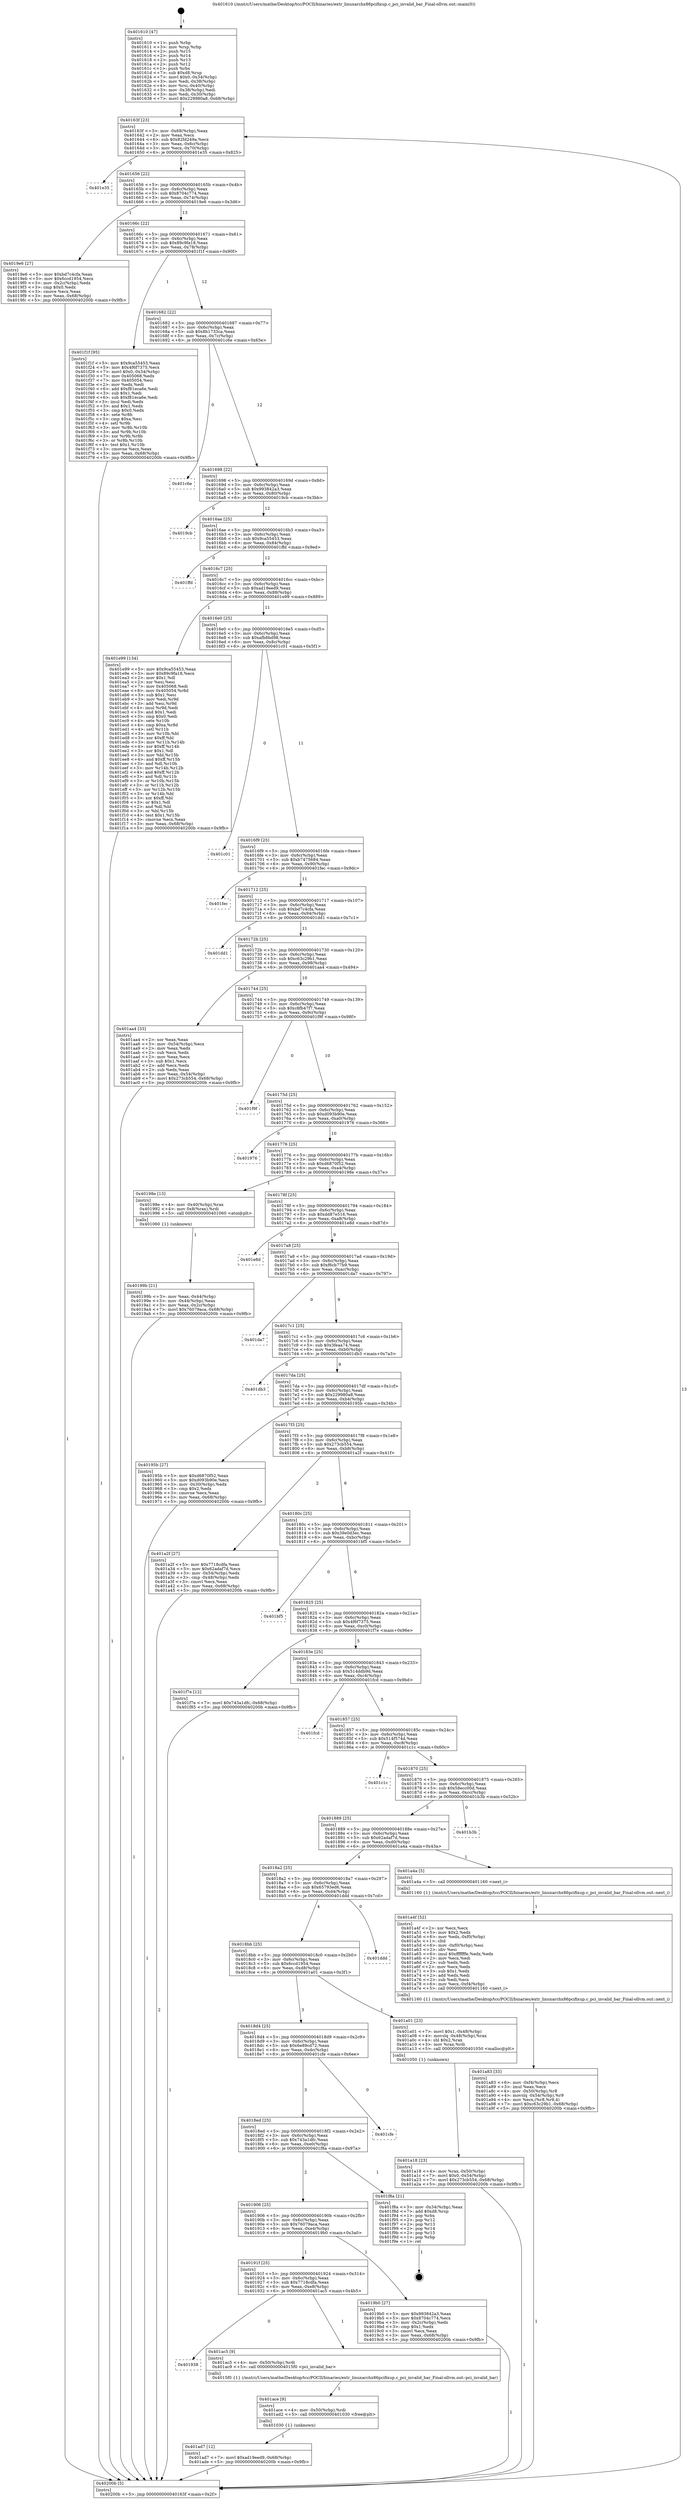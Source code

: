 digraph "0x401610" {
  label = "0x401610 (/mnt/c/Users/mathe/Desktop/tcc/POCII/binaries/extr_linuxarchx86pcifixup.c_pci_invalid_bar_Final-ollvm.out::main(0))"
  labelloc = "t"
  node[shape=record]

  Entry [label="",width=0.3,height=0.3,shape=circle,fillcolor=black,style=filled]
  "0x40163f" [label="{
     0x40163f [23]\l
     | [instrs]\l
     &nbsp;&nbsp;0x40163f \<+3\>: mov -0x68(%rbp),%eax\l
     &nbsp;&nbsp;0x401642 \<+2\>: mov %eax,%ecx\l
     &nbsp;&nbsp;0x401644 \<+6\>: sub $0x82fd249a,%ecx\l
     &nbsp;&nbsp;0x40164a \<+3\>: mov %eax,-0x6c(%rbp)\l
     &nbsp;&nbsp;0x40164d \<+3\>: mov %ecx,-0x70(%rbp)\l
     &nbsp;&nbsp;0x401650 \<+6\>: je 0000000000401e35 \<main+0x825\>\l
  }"]
  "0x401e35" [label="{
     0x401e35\l
  }", style=dashed]
  "0x401656" [label="{
     0x401656 [22]\l
     | [instrs]\l
     &nbsp;&nbsp;0x401656 \<+5\>: jmp 000000000040165b \<main+0x4b\>\l
     &nbsp;&nbsp;0x40165b \<+3\>: mov -0x6c(%rbp),%eax\l
     &nbsp;&nbsp;0x40165e \<+5\>: sub $0x8704c774,%eax\l
     &nbsp;&nbsp;0x401663 \<+3\>: mov %eax,-0x74(%rbp)\l
     &nbsp;&nbsp;0x401666 \<+6\>: je 00000000004019e6 \<main+0x3d6\>\l
  }"]
  Exit [label="",width=0.3,height=0.3,shape=circle,fillcolor=black,style=filled,peripheries=2]
  "0x4019e6" [label="{
     0x4019e6 [27]\l
     | [instrs]\l
     &nbsp;&nbsp;0x4019e6 \<+5\>: mov $0xbd7c4cfa,%eax\l
     &nbsp;&nbsp;0x4019eb \<+5\>: mov $0x6ccd1954,%ecx\l
     &nbsp;&nbsp;0x4019f0 \<+3\>: mov -0x2c(%rbp),%edx\l
     &nbsp;&nbsp;0x4019f3 \<+3\>: cmp $0x0,%edx\l
     &nbsp;&nbsp;0x4019f6 \<+3\>: cmove %ecx,%eax\l
     &nbsp;&nbsp;0x4019f9 \<+3\>: mov %eax,-0x68(%rbp)\l
     &nbsp;&nbsp;0x4019fc \<+5\>: jmp 000000000040200b \<main+0x9fb\>\l
  }"]
  "0x40166c" [label="{
     0x40166c [22]\l
     | [instrs]\l
     &nbsp;&nbsp;0x40166c \<+5\>: jmp 0000000000401671 \<main+0x61\>\l
     &nbsp;&nbsp;0x401671 \<+3\>: mov -0x6c(%rbp),%eax\l
     &nbsp;&nbsp;0x401674 \<+5\>: sub $0x89c9fa18,%eax\l
     &nbsp;&nbsp;0x401679 \<+3\>: mov %eax,-0x78(%rbp)\l
     &nbsp;&nbsp;0x40167c \<+6\>: je 0000000000401f1f \<main+0x90f\>\l
  }"]
  "0x401ad7" [label="{
     0x401ad7 [12]\l
     | [instrs]\l
     &nbsp;&nbsp;0x401ad7 \<+7\>: movl $0xad19eed9,-0x68(%rbp)\l
     &nbsp;&nbsp;0x401ade \<+5\>: jmp 000000000040200b \<main+0x9fb\>\l
  }"]
  "0x401f1f" [label="{
     0x401f1f [95]\l
     | [instrs]\l
     &nbsp;&nbsp;0x401f1f \<+5\>: mov $0x9ca55453,%eax\l
     &nbsp;&nbsp;0x401f24 \<+5\>: mov $0x4f6f7375,%ecx\l
     &nbsp;&nbsp;0x401f29 \<+7\>: movl $0x0,-0x34(%rbp)\l
     &nbsp;&nbsp;0x401f30 \<+7\>: mov 0x405068,%edx\l
     &nbsp;&nbsp;0x401f37 \<+7\>: mov 0x405054,%esi\l
     &nbsp;&nbsp;0x401f3e \<+2\>: mov %edx,%edi\l
     &nbsp;&nbsp;0x401f40 \<+6\>: add $0xf81eca6e,%edi\l
     &nbsp;&nbsp;0x401f46 \<+3\>: sub $0x1,%edi\l
     &nbsp;&nbsp;0x401f49 \<+6\>: sub $0xf81eca6e,%edi\l
     &nbsp;&nbsp;0x401f4f \<+3\>: imul %edi,%edx\l
     &nbsp;&nbsp;0x401f52 \<+3\>: and $0x1,%edx\l
     &nbsp;&nbsp;0x401f55 \<+3\>: cmp $0x0,%edx\l
     &nbsp;&nbsp;0x401f58 \<+4\>: sete %r8b\l
     &nbsp;&nbsp;0x401f5c \<+3\>: cmp $0xa,%esi\l
     &nbsp;&nbsp;0x401f5f \<+4\>: setl %r9b\l
     &nbsp;&nbsp;0x401f63 \<+3\>: mov %r8b,%r10b\l
     &nbsp;&nbsp;0x401f66 \<+3\>: and %r9b,%r10b\l
     &nbsp;&nbsp;0x401f69 \<+3\>: xor %r9b,%r8b\l
     &nbsp;&nbsp;0x401f6c \<+3\>: or %r8b,%r10b\l
     &nbsp;&nbsp;0x401f6f \<+4\>: test $0x1,%r10b\l
     &nbsp;&nbsp;0x401f73 \<+3\>: cmovne %ecx,%eax\l
     &nbsp;&nbsp;0x401f76 \<+3\>: mov %eax,-0x68(%rbp)\l
     &nbsp;&nbsp;0x401f79 \<+5\>: jmp 000000000040200b \<main+0x9fb\>\l
  }"]
  "0x401682" [label="{
     0x401682 [22]\l
     | [instrs]\l
     &nbsp;&nbsp;0x401682 \<+5\>: jmp 0000000000401687 \<main+0x77\>\l
     &nbsp;&nbsp;0x401687 \<+3\>: mov -0x6c(%rbp),%eax\l
     &nbsp;&nbsp;0x40168a \<+5\>: sub $0x8b1733ca,%eax\l
     &nbsp;&nbsp;0x40168f \<+3\>: mov %eax,-0x7c(%rbp)\l
     &nbsp;&nbsp;0x401692 \<+6\>: je 0000000000401c6e \<main+0x65e\>\l
  }"]
  "0x401ace" [label="{
     0x401ace [9]\l
     | [instrs]\l
     &nbsp;&nbsp;0x401ace \<+4\>: mov -0x50(%rbp),%rdi\l
     &nbsp;&nbsp;0x401ad2 \<+5\>: call 0000000000401030 \<free@plt\>\l
     | [calls]\l
     &nbsp;&nbsp;0x401030 \{1\} (unknown)\l
  }"]
  "0x401c6e" [label="{
     0x401c6e\l
  }", style=dashed]
  "0x401698" [label="{
     0x401698 [22]\l
     | [instrs]\l
     &nbsp;&nbsp;0x401698 \<+5\>: jmp 000000000040169d \<main+0x8d\>\l
     &nbsp;&nbsp;0x40169d \<+3\>: mov -0x6c(%rbp),%eax\l
     &nbsp;&nbsp;0x4016a0 \<+5\>: sub $0x993842a3,%eax\l
     &nbsp;&nbsp;0x4016a5 \<+3\>: mov %eax,-0x80(%rbp)\l
     &nbsp;&nbsp;0x4016a8 \<+6\>: je 00000000004019cb \<main+0x3bb\>\l
  }"]
  "0x401938" [label="{
     0x401938\l
  }", style=dashed]
  "0x4019cb" [label="{
     0x4019cb\l
  }", style=dashed]
  "0x4016ae" [label="{
     0x4016ae [25]\l
     | [instrs]\l
     &nbsp;&nbsp;0x4016ae \<+5\>: jmp 00000000004016b3 \<main+0xa3\>\l
     &nbsp;&nbsp;0x4016b3 \<+3\>: mov -0x6c(%rbp),%eax\l
     &nbsp;&nbsp;0x4016b6 \<+5\>: sub $0x9ca55453,%eax\l
     &nbsp;&nbsp;0x4016bb \<+6\>: mov %eax,-0x84(%rbp)\l
     &nbsp;&nbsp;0x4016c1 \<+6\>: je 0000000000401ffd \<main+0x9ed\>\l
  }"]
  "0x401ac5" [label="{
     0x401ac5 [9]\l
     | [instrs]\l
     &nbsp;&nbsp;0x401ac5 \<+4\>: mov -0x50(%rbp),%rdi\l
     &nbsp;&nbsp;0x401ac9 \<+5\>: call 00000000004015f0 \<pci_invalid_bar\>\l
     | [calls]\l
     &nbsp;&nbsp;0x4015f0 \{1\} (/mnt/c/Users/mathe/Desktop/tcc/POCII/binaries/extr_linuxarchx86pcifixup.c_pci_invalid_bar_Final-ollvm.out::pci_invalid_bar)\l
  }"]
  "0x401ffd" [label="{
     0x401ffd\l
  }", style=dashed]
  "0x4016c7" [label="{
     0x4016c7 [25]\l
     | [instrs]\l
     &nbsp;&nbsp;0x4016c7 \<+5\>: jmp 00000000004016cc \<main+0xbc\>\l
     &nbsp;&nbsp;0x4016cc \<+3\>: mov -0x6c(%rbp),%eax\l
     &nbsp;&nbsp;0x4016cf \<+5\>: sub $0xad19eed9,%eax\l
     &nbsp;&nbsp;0x4016d4 \<+6\>: mov %eax,-0x88(%rbp)\l
     &nbsp;&nbsp;0x4016da \<+6\>: je 0000000000401e99 \<main+0x889\>\l
  }"]
  "0x401a83" [label="{
     0x401a83 [33]\l
     | [instrs]\l
     &nbsp;&nbsp;0x401a83 \<+6\>: mov -0xf4(%rbp),%ecx\l
     &nbsp;&nbsp;0x401a89 \<+3\>: imul %eax,%ecx\l
     &nbsp;&nbsp;0x401a8c \<+4\>: mov -0x50(%rbp),%r8\l
     &nbsp;&nbsp;0x401a90 \<+4\>: movslq -0x54(%rbp),%r9\l
     &nbsp;&nbsp;0x401a94 \<+4\>: mov %ecx,(%r8,%r9,4)\l
     &nbsp;&nbsp;0x401a98 \<+7\>: movl $0xc63c29b1,-0x68(%rbp)\l
     &nbsp;&nbsp;0x401a9f \<+5\>: jmp 000000000040200b \<main+0x9fb\>\l
  }"]
  "0x401e99" [label="{
     0x401e99 [134]\l
     | [instrs]\l
     &nbsp;&nbsp;0x401e99 \<+5\>: mov $0x9ca55453,%eax\l
     &nbsp;&nbsp;0x401e9e \<+5\>: mov $0x89c9fa18,%ecx\l
     &nbsp;&nbsp;0x401ea3 \<+2\>: mov $0x1,%dl\l
     &nbsp;&nbsp;0x401ea5 \<+2\>: xor %esi,%esi\l
     &nbsp;&nbsp;0x401ea7 \<+7\>: mov 0x405068,%edi\l
     &nbsp;&nbsp;0x401eae \<+8\>: mov 0x405054,%r8d\l
     &nbsp;&nbsp;0x401eb6 \<+3\>: sub $0x1,%esi\l
     &nbsp;&nbsp;0x401eb9 \<+3\>: mov %edi,%r9d\l
     &nbsp;&nbsp;0x401ebc \<+3\>: add %esi,%r9d\l
     &nbsp;&nbsp;0x401ebf \<+4\>: imul %r9d,%edi\l
     &nbsp;&nbsp;0x401ec3 \<+3\>: and $0x1,%edi\l
     &nbsp;&nbsp;0x401ec6 \<+3\>: cmp $0x0,%edi\l
     &nbsp;&nbsp;0x401ec9 \<+4\>: sete %r10b\l
     &nbsp;&nbsp;0x401ecd \<+4\>: cmp $0xa,%r8d\l
     &nbsp;&nbsp;0x401ed1 \<+4\>: setl %r11b\l
     &nbsp;&nbsp;0x401ed5 \<+3\>: mov %r10b,%bl\l
     &nbsp;&nbsp;0x401ed8 \<+3\>: xor $0xff,%bl\l
     &nbsp;&nbsp;0x401edb \<+3\>: mov %r11b,%r14b\l
     &nbsp;&nbsp;0x401ede \<+4\>: xor $0xff,%r14b\l
     &nbsp;&nbsp;0x401ee2 \<+3\>: xor $0x1,%dl\l
     &nbsp;&nbsp;0x401ee5 \<+3\>: mov %bl,%r15b\l
     &nbsp;&nbsp;0x401ee8 \<+4\>: and $0xff,%r15b\l
     &nbsp;&nbsp;0x401eec \<+3\>: and %dl,%r10b\l
     &nbsp;&nbsp;0x401eef \<+3\>: mov %r14b,%r12b\l
     &nbsp;&nbsp;0x401ef2 \<+4\>: and $0xff,%r12b\l
     &nbsp;&nbsp;0x401ef6 \<+3\>: and %dl,%r11b\l
     &nbsp;&nbsp;0x401ef9 \<+3\>: or %r10b,%r15b\l
     &nbsp;&nbsp;0x401efc \<+3\>: or %r11b,%r12b\l
     &nbsp;&nbsp;0x401eff \<+3\>: xor %r12b,%r15b\l
     &nbsp;&nbsp;0x401f02 \<+3\>: or %r14b,%bl\l
     &nbsp;&nbsp;0x401f05 \<+3\>: xor $0xff,%bl\l
     &nbsp;&nbsp;0x401f08 \<+3\>: or $0x1,%dl\l
     &nbsp;&nbsp;0x401f0b \<+2\>: and %dl,%bl\l
     &nbsp;&nbsp;0x401f0d \<+3\>: or %bl,%r15b\l
     &nbsp;&nbsp;0x401f10 \<+4\>: test $0x1,%r15b\l
     &nbsp;&nbsp;0x401f14 \<+3\>: cmovne %ecx,%eax\l
     &nbsp;&nbsp;0x401f17 \<+3\>: mov %eax,-0x68(%rbp)\l
     &nbsp;&nbsp;0x401f1a \<+5\>: jmp 000000000040200b \<main+0x9fb\>\l
  }"]
  "0x4016e0" [label="{
     0x4016e0 [25]\l
     | [instrs]\l
     &nbsp;&nbsp;0x4016e0 \<+5\>: jmp 00000000004016e5 \<main+0xd5\>\l
     &nbsp;&nbsp;0x4016e5 \<+3\>: mov -0x6c(%rbp),%eax\l
     &nbsp;&nbsp;0x4016e8 \<+5\>: sub $0xafb8bd98,%eax\l
     &nbsp;&nbsp;0x4016ed \<+6\>: mov %eax,-0x8c(%rbp)\l
     &nbsp;&nbsp;0x4016f3 \<+6\>: je 0000000000401c01 \<main+0x5f1\>\l
  }"]
  "0x401a4f" [label="{
     0x401a4f [52]\l
     | [instrs]\l
     &nbsp;&nbsp;0x401a4f \<+2\>: xor %ecx,%ecx\l
     &nbsp;&nbsp;0x401a51 \<+5\>: mov $0x2,%edx\l
     &nbsp;&nbsp;0x401a56 \<+6\>: mov %edx,-0xf0(%rbp)\l
     &nbsp;&nbsp;0x401a5c \<+1\>: cltd\l
     &nbsp;&nbsp;0x401a5d \<+6\>: mov -0xf0(%rbp),%esi\l
     &nbsp;&nbsp;0x401a63 \<+2\>: idiv %esi\l
     &nbsp;&nbsp;0x401a65 \<+6\>: imul $0xfffffffe,%edx,%edx\l
     &nbsp;&nbsp;0x401a6b \<+2\>: mov %ecx,%edi\l
     &nbsp;&nbsp;0x401a6d \<+2\>: sub %edx,%edi\l
     &nbsp;&nbsp;0x401a6f \<+2\>: mov %ecx,%edx\l
     &nbsp;&nbsp;0x401a71 \<+3\>: sub $0x1,%edx\l
     &nbsp;&nbsp;0x401a74 \<+2\>: add %edx,%edi\l
     &nbsp;&nbsp;0x401a76 \<+2\>: sub %edi,%ecx\l
     &nbsp;&nbsp;0x401a78 \<+6\>: mov %ecx,-0xf4(%rbp)\l
     &nbsp;&nbsp;0x401a7e \<+5\>: call 0000000000401160 \<next_i\>\l
     | [calls]\l
     &nbsp;&nbsp;0x401160 \{1\} (/mnt/c/Users/mathe/Desktop/tcc/POCII/binaries/extr_linuxarchx86pcifixup.c_pci_invalid_bar_Final-ollvm.out::next_i)\l
  }"]
  "0x401c01" [label="{
     0x401c01\l
  }", style=dashed]
  "0x4016f9" [label="{
     0x4016f9 [25]\l
     | [instrs]\l
     &nbsp;&nbsp;0x4016f9 \<+5\>: jmp 00000000004016fe \<main+0xee\>\l
     &nbsp;&nbsp;0x4016fe \<+3\>: mov -0x6c(%rbp),%eax\l
     &nbsp;&nbsp;0x401701 \<+5\>: sub $0xb7475684,%eax\l
     &nbsp;&nbsp;0x401706 \<+6\>: mov %eax,-0x90(%rbp)\l
     &nbsp;&nbsp;0x40170c \<+6\>: je 0000000000401fec \<main+0x9dc\>\l
  }"]
  "0x401a18" [label="{
     0x401a18 [23]\l
     | [instrs]\l
     &nbsp;&nbsp;0x401a18 \<+4\>: mov %rax,-0x50(%rbp)\l
     &nbsp;&nbsp;0x401a1c \<+7\>: movl $0x0,-0x54(%rbp)\l
     &nbsp;&nbsp;0x401a23 \<+7\>: movl $0x273cb554,-0x68(%rbp)\l
     &nbsp;&nbsp;0x401a2a \<+5\>: jmp 000000000040200b \<main+0x9fb\>\l
  }"]
  "0x401fec" [label="{
     0x401fec\l
  }", style=dashed]
  "0x401712" [label="{
     0x401712 [25]\l
     | [instrs]\l
     &nbsp;&nbsp;0x401712 \<+5\>: jmp 0000000000401717 \<main+0x107\>\l
     &nbsp;&nbsp;0x401717 \<+3\>: mov -0x6c(%rbp),%eax\l
     &nbsp;&nbsp;0x40171a \<+5\>: sub $0xbd7c4cfa,%eax\l
     &nbsp;&nbsp;0x40171f \<+6\>: mov %eax,-0x94(%rbp)\l
     &nbsp;&nbsp;0x401725 \<+6\>: je 0000000000401dd1 \<main+0x7c1\>\l
  }"]
  "0x40191f" [label="{
     0x40191f [25]\l
     | [instrs]\l
     &nbsp;&nbsp;0x40191f \<+5\>: jmp 0000000000401924 \<main+0x314\>\l
     &nbsp;&nbsp;0x401924 \<+3\>: mov -0x6c(%rbp),%eax\l
     &nbsp;&nbsp;0x401927 \<+5\>: sub $0x7718cdfa,%eax\l
     &nbsp;&nbsp;0x40192c \<+6\>: mov %eax,-0xe8(%rbp)\l
     &nbsp;&nbsp;0x401932 \<+6\>: je 0000000000401ac5 \<main+0x4b5\>\l
  }"]
  "0x401dd1" [label="{
     0x401dd1\l
  }", style=dashed]
  "0x40172b" [label="{
     0x40172b [25]\l
     | [instrs]\l
     &nbsp;&nbsp;0x40172b \<+5\>: jmp 0000000000401730 \<main+0x120\>\l
     &nbsp;&nbsp;0x401730 \<+3\>: mov -0x6c(%rbp),%eax\l
     &nbsp;&nbsp;0x401733 \<+5\>: sub $0xc63c29b1,%eax\l
     &nbsp;&nbsp;0x401738 \<+6\>: mov %eax,-0x98(%rbp)\l
     &nbsp;&nbsp;0x40173e \<+6\>: je 0000000000401aa4 \<main+0x494\>\l
  }"]
  "0x4019b0" [label="{
     0x4019b0 [27]\l
     | [instrs]\l
     &nbsp;&nbsp;0x4019b0 \<+5\>: mov $0x993842a3,%eax\l
     &nbsp;&nbsp;0x4019b5 \<+5\>: mov $0x8704c774,%ecx\l
     &nbsp;&nbsp;0x4019ba \<+3\>: mov -0x2c(%rbp),%edx\l
     &nbsp;&nbsp;0x4019bd \<+3\>: cmp $0x1,%edx\l
     &nbsp;&nbsp;0x4019c0 \<+3\>: cmovl %ecx,%eax\l
     &nbsp;&nbsp;0x4019c3 \<+3\>: mov %eax,-0x68(%rbp)\l
     &nbsp;&nbsp;0x4019c6 \<+5\>: jmp 000000000040200b \<main+0x9fb\>\l
  }"]
  "0x401aa4" [label="{
     0x401aa4 [33]\l
     | [instrs]\l
     &nbsp;&nbsp;0x401aa4 \<+2\>: xor %eax,%eax\l
     &nbsp;&nbsp;0x401aa6 \<+3\>: mov -0x54(%rbp),%ecx\l
     &nbsp;&nbsp;0x401aa9 \<+2\>: mov %eax,%edx\l
     &nbsp;&nbsp;0x401aab \<+2\>: sub %ecx,%edx\l
     &nbsp;&nbsp;0x401aad \<+2\>: mov %eax,%ecx\l
     &nbsp;&nbsp;0x401aaf \<+3\>: sub $0x1,%ecx\l
     &nbsp;&nbsp;0x401ab2 \<+2\>: add %ecx,%edx\l
     &nbsp;&nbsp;0x401ab4 \<+2\>: sub %edx,%eax\l
     &nbsp;&nbsp;0x401ab6 \<+3\>: mov %eax,-0x54(%rbp)\l
     &nbsp;&nbsp;0x401ab9 \<+7\>: movl $0x273cb554,-0x68(%rbp)\l
     &nbsp;&nbsp;0x401ac0 \<+5\>: jmp 000000000040200b \<main+0x9fb\>\l
  }"]
  "0x401744" [label="{
     0x401744 [25]\l
     | [instrs]\l
     &nbsp;&nbsp;0x401744 \<+5\>: jmp 0000000000401749 \<main+0x139\>\l
     &nbsp;&nbsp;0x401749 \<+3\>: mov -0x6c(%rbp),%eax\l
     &nbsp;&nbsp;0x40174c \<+5\>: sub $0xc8fb47f7,%eax\l
     &nbsp;&nbsp;0x401751 \<+6\>: mov %eax,-0x9c(%rbp)\l
     &nbsp;&nbsp;0x401757 \<+6\>: je 0000000000401f9f \<main+0x98f\>\l
  }"]
  "0x401906" [label="{
     0x401906 [25]\l
     | [instrs]\l
     &nbsp;&nbsp;0x401906 \<+5\>: jmp 000000000040190b \<main+0x2fb\>\l
     &nbsp;&nbsp;0x40190b \<+3\>: mov -0x6c(%rbp),%eax\l
     &nbsp;&nbsp;0x40190e \<+5\>: sub $0x76079aca,%eax\l
     &nbsp;&nbsp;0x401913 \<+6\>: mov %eax,-0xe4(%rbp)\l
     &nbsp;&nbsp;0x401919 \<+6\>: je 00000000004019b0 \<main+0x3a0\>\l
  }"]
  "0x401f9f" [label="{
     0x401f9f\l
  }", style=dashed]
  "0x40175d" [label="{
     0x40175d [25]\l
     | [instrs]\l
     &nbsp;&nbsp;0x40175d \<+5\>: jmp 0000000000401762 \<main+0x152\>\l
     &nbsp;&nbsp;0x401762 \<+3\>: mov -0x6c(%rbp),%eax\l
     &nbsp;&nbsp;0x401765 \<+5\>: sub $0xd093b90e,%eax\l
     &nbsp;&nbsp;0x40176a \<+6\>: mov %eax,-0xa0(%rbp)\l
     &nbsp;&nbsp;0x401770 \<+6\>: je 0000000000401976 \<main+0x366\>\l
  }"]
  "0x401f8a" [label="{
     0x401f8a [21]\l
     | [instrs]\l
     &nbsp;&nbsp;0x401f8a \<+3\>: mov -0x34(%rbp),%eax\l
     &nbsp;&nbsp;0x401f8d \<+7\>: add $0xd8,%rsp\l
     &nbsp;&nbsp;0x401f94 \<+1\>: pop %rbx\l
     &nbsp;&nbsp;0x401f95 \<+2\>: pop %r12\l
     &nbsp;&nbsp;0x401f97 \<+2\>: pop %r13\l
     &nbsp;&nbsp;0x401f99 \<+2\>: pop %r14\l
     &nbsp;&nbsp;0x401f9b \<+2\>: pop %r15\l
     &nbsp;&nbsp;0x401f9d \<+1\>: pop %rbp\l
     &nbsp;&nbsp;0x401f9e \<+1\>: ret\l
  }"]
  "0x401976" [label="{
     0x401976\l
  }", style=dashed]
  "0x401776" [label="{
     0x401776 [25]\l
     | [instrs]\l
     &nbsp;&nbsp;0x401776 \<+5\>: jmp 000000000040177b \<main+0x16b\>\l
     &nbsp;&nbsp;0x40177b \<+3\>: mov -0x6c(%rbp),%eax\l
     &nbsp;&nbsp;0x40177e \<+5\>: sub $0xd6870f52,%eax\l
     &nbsp;&nbsp;0x401783 \<+6\>: mov %eax,-0xa4(%rbp)\l
     &nbsp;&nbsp;0x401789 \<+6\>: je 000000000040198e \<main+0x37e\>\l
  }"]
  "0x4018ed" [label="{
     0x4018ed [25]\l
     | [instrs]\l
     &nbsp;&nbsp;0x4018ed \<+5\>: jmp 00000000004018f2 \<main+0x2e2\>\l
     &nbsp;&nbsp;0x4018f2 \<+3\>: mov -0x6c(%rbp),%eax\l
     &nbsp;&nbsp;0x4018f5 \<+5\>: sub $0x743a1dfc,%eax\l
     &nbsp;&nbsp;0x4018fa \<+6\>: mov %eax,-0xe0(%rbp)\l
     &nbsp;&nbsp;0x401900 \<+6\>: je 0000000000401f8a \<main+0x97a\>\l
  }"]
  "0x40198e" [label="{
     0x40198e [13]\l
     | [instrs]\l
     &nbsp;&nbsp;0x40198e \<+4\>: mov -0x40(%rbp),%rax\l
     &nbsp;&nbsp;0x401992 \<+4\>: mov 0x8(%rax),%rdi\l
     &nbsp;&nbsp;0x401996 \<+5\>: call 0000000000401060 \<atoi@plt\>\l
     | [calls]\l
     &nbsp;&nbsp;0x401060 \{1\} (unknown)\l
  }"]
  "0x40178f" [label="{
     0x40178f [25]\l
     | [instrs]\l
     &nbsp;&nbsp;0x40178f \<+5\>: jmp 0000000000401794 \<main+0x184\>\l
     &nbsp;&nbsp;0x401794 \<+3\>: mov -0x6c(%rbp),%eax\l
     &nbsp;&nbsp;0x401797 \<+5\>: sub $0xdd87e516,%eax\l
     &nbsp;&nbsp;0x40179c \<+6\>: mov %eax,-0xa8(%rbp)\l
     &nbsp;&nbsp;0x4017a2 \<+6\>: je 0000000000401e8d \<main+0x87d\>\l
  }"]
  "0x401cfe" [label="{
     0x401cfe\l
  }", style=dashed]
  "0x401e8d" [label="{
     0x401e8d\l
  }", style=dashed]
  "0x4017a8" [label="{
     0x4017a8 [25]\l
     | [instrs]\l
     &nbsp;&nbsp;0x4017a8 \<+5\>: jmp 00000000004017ad \<main+0x19d\>\l
     &nbsp;&nbsp;0x4017ad \<+3\>: mov -0x6c(%rbp),%eax\l
     &nbsp;&nbsp;0x4017b0 \<+5\>: sub $0xf6cb77b9,%eax\l
     &nbsp;&nbsp;0x4017b5 \<+6\>: mov %eax,-0xac(%rbp)\l
     &nbsp;&nbsp;0x4017bb \<+6\>: je 0000000000401da7 \<main+0x797\>\l
  }"]
  "0x4018d4" [label="{
     0x4018d4 [25]\l
     | [instrs]\l
     &nbsp;&nbsp;0x4018d4 \<+5\>: jmp 00000000004018d9 \<main+0x2c9\>\l
     &nbsp;&nbsp;0x4018d9 \<+3\>: mov -0x6c(%rbp),%eax\l
     &nbsp;&nbsp;0x4018dc \<+5\>: sub $0x6e89cd72,%eax\l
     &nbsp;&nbsp;0x4018e1 \<+6\>: mov %eax,-0xdc(%rbp)\l
     &nbsp;&nbsp;0x4018e7 \<+6\>: je 0000000000401cfe \<main+0x6ee\>\l
  }"]
  "0x401da7" [label="{
     0x401da7\l
  }", style=dashed]
  "0x4017c1" [label="{
     0x4017c1 [25]\l
     | [instrs]\l
     &nbsp;&nbsp;0x4017c1 \<+5\>: jmp 00000000004017c6 \<main+0x1b6\>\l
     &nbsp;&nbsp;0x4017c6 \<+3\>: mov -0x6c(%rbp),%eax\l
     &nbsp;&nbsp;0x4017c9 \<+5\>: sub $0x3feaa74,%eax\l
     &nbsp;&nbsp;0x4017ce \<+6\>: mov %eax,-0xb0(%rbp)\l
     &nbsp;&nbsp;0x4017d4 \<+6\>: je 0000000000401db3 \<main+0x7a3\>\l
  }"]
  "0x401a01" [label="{
     0x401a01 [23]\l
     | [instrs]\l
     &nbsp;&nbsp;0x401a01 \<+7\>: movl $0x1,-0x48(%rbp)\l
     &nbsp;&nbsp;0x401a08 \<+4\>: movslq -0x48(%rbp),%rax\l
     &nbsp;&nbsp;0x401a0c \<+4\>: shl $0x2,%rax\l
     &nbsp;&nbsp;0x401a10 \<+3\>: mov %rax,%rdi\l
     &nbsp;&nbsp;0x401a13 \<+5\>: call 0000000000401050 \<malloc@plt\>\l
     | [calls]\l
     &nbsp;&nbsp;0x401050 \{1\} (unknown)\l
  }"]
  "0x401db3" [label="{
     0x401db3\l
  }", style=dashed]
  "0x4017da" [label="{
     0x4017da [25]\l
     | [instrs]\l
     &nbsp;&nbsp;0x4017da \<+5\>: jmp 00000000004017df \<main+0x1cf\>\l
     &nbsp;&nbsp;0x4017df \<+3\>: mov -0x6c(%rbp),%eax\l
     &nbsp;&nbsp;0x4017e2 \<+5\>: sub $0x229980a8,%eax\l
     &nbsp;&nbsp;0x4017e7 \<+6\>: mov %eax,-0xb4(%rbp)\l
     &nbsp;&nbsp;0x4017ed \<+6\>: je 000000000040195b \<main+0x34b\>\l
  }"]
  "0x4018bb" [label="{
     0x4018bb [25]\l
     | [instrs]\l
     &nbsp;&nbsp;0x4018bb \<+5\>: jmp 00000000004018c0 \<main+0x2b0\>\l
     &nbsp;&nbsp;0x4018c0 \<+3\>: mov -0x6c(%rbp),%eax\l
     &nbsp;&nbsp;0x4018c3 \<+5\>: sub $0x6ccd1954,%eax\l
     &nbsp;&nbsp;0x4018c8 \<+6\>: mov %eax,-0xd8(%rbp)\l
     &nbsp;&nbsp;0x4018ce \<+6\>: je 0000000000401a01 \<main+0x3f1\>\l
  }"]
  "0x40195b" [label="{
     0x40195b [27]\l
     | [instrs]\l
     &nbsp;&nbsp;0x40195b \<+5\>: mov $0xd6870f52,%eax\l
     &nbsp;&nbsp;0x401960 \<+5\>: mov $0xd093b90e,%ecx\l
     &nbsp;&nbsp;0x401965 \<+3\>: mov -0x30(%rbp),%edx\l
     &nbsp;&nbsp;0x401968 \<+3\>: cmp $0x2,%edx\l
     &nbsp;&nbsp;0x40196b \<+3\>: cmovne %ecx,%eax\l
     &nbsp;&nbsp;0x40196e \<+3\>: mov %eax,-0x68(%rbp)\l
     &nbsp;&nbsp;0x401971 \<+5\>: jmp 000000000040200b \<main+0x9fb\>\l
  }"]
  "0x4017f3" [label="{
     0x4017f3 [25]\l
     | [instrs]\l
     &nbsp;&nbsp;0x4017f3 \<+5\>: jmp 00000000004017f8 \<main+0x1e8\>\l
     &nbsp;&nbsp;0x4017f8 \<+3\>: mov -0x6c(%rbp),%eax\l
     &nbsp;&nbsp;0x4017fb \<+5\>: sub $0x273cb554,%eax\l
     &nbsp;&nbsp;0x401800 \<+6\>: mov %eax,-0xb8(%rbp)\l
     &nbsp;&nbsp;0x401806 \<+6\>: je 0000000000401a2f \<main+0x41f\>\l
  }"]
  "0x40200b" [label="{
     0x40200b [5]\l
     | [instrs]\l
     &nbsp;&nbsp;0x40200b \<+5\>: jmp 000000000040163f \<main+0x2f\>\l
  }"]
  "0x401610" [label="{
     0x401610 [47]\l
     | [instrs]\l
     &nbsp;&nbsp;0x401610 \<+1\>: push %rbp\l
     &nbsp;&nbsp;0x401611 \<+3\>: mov %rsp,%rbp\l
     &nbsp;&nbsp;0x401614 \<+2\>: push %r15\l
     &nbsp;&nbsp;0x401616 \<+2\>: push %r14\l
     &nbsp;&nbsp;0x401618 \<+2\>: push %r13\l
     &nbsp;&nbsp;0x40161a \<+2\>: push %r12\l
     &nbsp;&nbsp;0x40161c \<+1\>: push %rbx\l
     &nbsp;&nbsp;0x40161d \<+7\>: sub $0xd8,%rsp\l
     &nbsp;&nbsp;0x401624 \<+7\>: movl $0x0,-0x34(%rbp)\l
     &nbsp;&nbsp;0x40162b \<+3\>: mov %edi,-0x38(%rbp)\l
     &nbsp;&nbsp;0x40162e \<+4\>: mov %rsi,-0x40(%rbp)\l
     &nbsp;&nbsp;0x401632 \<+3\>: mov -0x38(%rbp),%edi\l
     &nbsp;&nbsp;0x401635 \<+3\>: mov %edi,-0x30(%rbp)\l
     &nbsp;&nbsp;0x401638 \<+7\>: movl $0x229980a8,-0x68(%rbp)\l
  }"]
  "0x40199b" [label="{
     0x40199b [21]\l
     | [instrs]\l
     &nbsp;&nbsp;0x40199b \<+3\>: mov %eax,-0x44(%rbp)\l
     &nbsp;&nbsp;0x40199e \<+3\>: mov -0x44(%rbp),%eax\l
     &nbsp;&nbsp;0x4019a1 \<+3\>: mov %eax,-0x2c(%rbp)\l
     &nbsp;&nbsp;0x4019a4 \<+7\>: movl $0x76079aca,-0x68(%rbp)\l
     &nbsp;&nbsp;0x4019ab \<+5\>: jmp 000000000040200b \<main+0x9fb\>\l
  }"]
  "0x401ddd" [label="{
     0x401ddd\l
  }", style=dashed]
  "0x401a2f" [label="{
     0x401a2f [27]\l
     | [instrs]\l
     &nbsp;&nbsp;0x401a2f \<+5\>: mov $0x7718cdfa,%eax\l
     &nbsp;&nbsp;0x401a34 \<+5\>: mov $0x62adaf7d,%ecx\l
     &nbsp;&nbsp;0x401a39 \<+3\>: mov -0x54(%rbp),%edx\l
     &nbsp;&nbsp;0x401a3c \<+3\>: cmp -0x48(%rbp),%edx\l
     &nbsp;&nbsp;0x401a3f \<+3\>: cmovl %ecx,%eax\l
     &nbsp;&nbsp;0x401a42 \<+3\>: mov %eax,-0x68(%rbp)\l
     &nbsp;&nbsp;0x401a45 \<+5\>: jmp 000000000040200b \<main+0x9fb\>\l
  }"]
  "0x40180c" [label="{
     0x40180c [25]\l
     | [instrs]\l
     &nbsp;&nbsp;0x40180c \<+5\>: jmp 0000000000401811 \<main+0x201\>\l
     &nbsp;&nbsp;0x401811 \<+3\>: mov -0x6c(%rbp),%eax\l
     &nbsp;&nbsp;0x401814 \<+5\>: sub $0x39e0d3ec,%eax\l
     &nbsp;&nbsp;0x401819 \<+6\>: mov %eax,-0xbc(%rbp)\l
     &nbsp;&nbsp;0x40181f \<+6\>: je 0000000000401bf5 \<main+0x5e5\>\l
  }"]
  "0x4018a2" [label="{
     0x4018a2 [25]\l
     | [instrs]\l
     &nbsp;&nbsp;0x4018a2 \<+5\>: jmp 00000000004018a7 \<main+0x297\>\l
     &nbsp;&nbsp;0x4018a7 \<+3\>: mov -0x6c(%rbp),%eax\l
     &nbsp;&nbsp;0x4018aa \<+5\>: sub $0x65793ed6,%eax\l
     &nbsp;&nbsp;0x4018af \<+6\>: mov %eax,-0xd4(%rbp)\l
     &nbsp;&nbsp;0x4018b5 \<+6\>: je 0000000000401ddd \<main+0x7cd\>\l
  }"]
  "0x401bf5" [label="{
     0x401bf5\l
  }", style=dashed]
  "0x401825" [label="{
     0x401825 [25]\l
     | [instrs]\l
     &nbsp;&nbsp;0x401825 \<+5\>: jmp 000000000040182a \<main+0x21a\>\l
     &nbsp;&nbsp;0x40182a \<+3\>: mov -0x6c(%rbp),%eax\l
     &nbsp;&nbsp;0x40182d \<+5\>: sub $0x4f6f7375,%eax\l
     &nbsp;&nbsp;0x401832 \<+6\>: mov %eax,-0xc0(%rbp)\l
     &nbsp;&nbsp;0x401838 \<+6\>: je 0000000000401f7e \<main+0x96e\>\l
  }"]
  "0x401a4a" [label="{
     0x401a4a [5]\l
     | [instrs]\l
     &nbsp;&nbsp;0x401a4a \<+5\>: call 0000000000401160 \<next_i\>\l
     | [calls]\l
     &nbsp;&nbsp;0x401160 \{1\} (/mnt/c/Users/mathe/Desktop/tcc/POCII/binaries/extr_linuxarchx86pcifixup.c_pci_invalid_bar_Final-ollvm.out::next_i)\l
  }"]
  "0x401f7e" [label="{
     0x401f7e [12]\l
     | [instrs]\l
     &nbsp;&nbsp;0x401f7e \<+7\>: movl $0x743a1dfc,-0x68(%rbp)\l
     &nbsp;&nbsp;0x401f85 \<+5\>: jmp 000000000040200b \<main+0x9fb\>\l
  }"]
  "0x40183e" [label="{
     0x40183e [25]\l
     | [instrs]\l
     &nbsp;&nbsp;0x40183e \<+5\>: jmp 0000000000401843 \<main+0x233\>\l
     &nbsp;&nbsp;0x401843 \<+3\>: mov -0x6c(%rbp),%eax\l
     &nbsp;&nbsp;0x401846 \<+5\>: sub $0x514ddb9d,%eax\l
     &nbsp;&nbsp;0x40184b \<+6\>: mov %eax,-0xc4(%rbp)\l
     &nbsp;&nbsp;0x401851 \<+6\>: je 0000000000401fcd \<main+0x9bd\>\l
  }"]
  "0x401889" [label="{
     0x401889 [25]\l
     | [instrs]\l
     &nbsp;&nbsp;0x401889 \<+5\>: jmp 000000000040188e \<main+0x27e\>\l
     &nbsp;&nbsp;0x40188e \<+3\>: mov -0x6c(%rbp),%eax\l
     &nbsp;&nbsp;0x401891 \<+5\>: sub $0x62adaf7d,%eax\l
     &nbsp;&nbsp;0x401896 \<+6\>: mov %eax,-0xd0(%rbp)\l
     &nbsp;&nbsp;0x40189c \<+6\>: je 0000000000401a4a \<main+0x43a\>\l
  }"]
  "0x401fcd" [label="{
     0x401fcd\l
  }", style=dashed]
  "0x401857" [label="{
     0x401857 [25]\l
     | [instrs]\l
     &nbsp;&nbsp;0x401857 \<+5\>: jmp 000000000040185c \<main+0x24c\>\l
     &nbsp;&nbsp;0x40185c \<+3\>: mov -0x6c(%rbp),%eax\l
     &nbsp;&nbsp;0x40185f \<+5\>: sub $0x514f574d,%eax\l
     &nbsp;&nbsp;0x401864 \<+6\>: mov %eax,-0xc8(%rbp)\l
     &nbsp;&nbsp;0x40186a \<+6\>: je 0000000000401c1c \<main+0x60c\>\l
  }"]
  "0x401b3b" [label="{
     0x401b3b\l
  }", style=dashed]
  "0x401c1c" [label="{
     0x401c1c\l
  }", style=dashed]
  "0x401870" [label="{
     0x401870 [25]\l
     | [instrs]\l
     &nbsp;&nbsp;0x401870 \<+5\>: jmp 0000000000401875 \<main+0x265\>\l
     &nbsp;&nbsp;0x401875 \<+3\>: mov -0x6c(%rbp),%eax\l
     &nbsp;&nbsp;0x401878 \<+5\>: sub $0x58ecc00d,%eax\l
     &nbsp;&nbsp;0x40187d \<+6\>: mov %eax,-0xcc(%rbp)\l
     &nbsp;&nbsp;0x401883 \<+6\>: je 0000000000401b3b \<main+0x52b\>\l
  }"]
  Entry -> "0x401610" [label=" 1"]
  "0x40163f" -> "0x401e35" [label=" 0"]
  "0x40163f" -> "0x401656" [label=" 14"]
  "0x401f8a" -> Exit [label=" 1"]
  "0x401656" -> "0x4019e6" [label=" 1"]
  "0x401656" -> "0x40166c" [label=" 13"]
  "0x401f7e" -> "0x40200b" [label=" 1"]
  "0x40166c" -> "0x401f1f" [label=" 1"]
  "0x40166c" -> "0x401682" [label=" 12"]
  "0x401f1f" -> "0x40200b" [label=" 1"]
  "0x401682" -> "0x401c6e" [label=" 0"]
  "0x401682" -> "0x401698" [label=" 12"]
  "0x401e99" -> "0x40200b" [label=" 1"]
  "0x401698" -> "0x4019cb" [label=" 0"]
  "0x401698" -> "0x4016ae" [label=" 12"]
  "0x401ad7" -> "0x40200b" [label=" 1"]
  "0x4016ae" -> "0x401ffd" [label=" 0"]
  "0x4016ae" -> "0x4016c7" [label=" 12"]
  "0x401ace" -> "0x401ad7" [label=" 1"]
  "0x4016c7" -> "0x401e99" [label=" 1"]
  "0x4016c7" -> "0x4016e0" [label=" 11"]
  "0x40191f" -> "0x401938" [label=" 0"]
  "0x4016e0" -> "0x401c01" [label=" 0"]
  "0x4016e0" -> "0x4016f9" [label=" 11"]
  "0x40191f" -> "0x401ac5" [label=" 1"]
  "0x4016f9" -> "0x401fec" [label=" 0"]
  "0x4016f9" -> "0x401712" [label=" 11"]
  "0x401ac5" -> "0x401ace" [label=" 1"]
  "0x401712" -> "0x401dd1" [label=" 0"]
  "0x401712" -> "0x40172b" [label=" 11"]
  "0x401aa4" -> "0x40200b" [label=" 1"]
  "0x40172b" -> "0x401aa4" [label=" 1"]
  "0x40172b" -> "0x401744" [label=" 10"]
  "0x401a83" -> "0x40200b" [label=" 1"]
  "0x401744" -> "0x401f9f" [label=" 0"]
  "0x401744" -> "0x40175d" [label=" 10"]
  "0x401a4a" -> "0x401a4f" [label=" 1"]
  "0x40175d" -> "0x401976" [label=" 0"]
  "0x40175d" -> "0x401776" [label=" 10"]
  "0x401a2f" -> "0x40200b" [label=" 2"]
  "0x401776" -> "0x40198e" [label=" 1"]
  "0x401776" -> "0x40178f" [label=" 9"]
  "0x401a01" -> "0x401a18" [label=" 1"]
  "0x40178f" -> "0x401e8d" [label=" 0"]
  "0x40178f" -> "0x4017a8" [label=" 9"]
  "0x4019e6" -> "0x40200b" [label=" 1"]
  "0x4017a8" -> "0x401da7" [label=" 0"]
  "0x4017a8" -> "0x4017c1" [label=" 9"]
  "0x401906" -> "0x40191f" [label=" 1"]
  "0x4017c1" -> "0x401db3" [label=" 0"]
  "0x4017c1" -> "0x4017da" [label=" 9"]
  "0x401906" -> "0x4019b0" [label=" 1"]
  "0x4017da" -> "0x40195b" [label=" 1"]
  "0x4017da" -> "0x4017f3" [label=" 8"]
  "0x40195b" -> "0x40200b" [label=" 1"]
  "0x401610" -> "0x40163f" [label=" 1"]
  "0x40200b" -> "0x40163f" [label=" 13"]
  "0x40198e" -> "0x40199b" [label=" 1"]
  "0x40199b" -> "0x40200b" [label=" 1"]
  "0x4018ed" -> "0x401906" [label=" 2"]
  "0x4017f3" -> "0x401a2f" [label=" 2"]
  "0x4017f3" -> "0x40180c" [label=" 6"]
  "0x4018ed" -> "0x401f8a" [label=" 1"]
  "0x40180c" -> "0x401bf5" [label=" 0"]
  "0x40180c" -> "0x401825" [label=" 6"]
  "0x4018d4" -> "0x4018ed" [label=" 3"]
  "0x401825" -> "0x401f7e" [label=" 1"]
  "0x401825" -> "0x40183e" [label=" 5"]
  "0x4018d4" -> "0x401cfe" [label=" 0"]
  "0x40183e" -> "0x401fcd" [label=" 0"]
  "0x40183e" -> "0x401857" [label=" 5"]
  "0x4018bb" -> "0x4018d4" [label=" 3"]
  "0x401857" -> "0x401c1c" [label=" 0"]
  "0x401857" -> "0x401870" [label=" 5"]
  "0x4018bb" -> "0x401a01" [label=" 1"]
  "0x401870" -> "0x401b3b" [label=" 0"]
  "0x401870" -> "0x401889" [label=" 5"]
  "0x4019b0" -> "0x40200b" [label=" 1"]
  "0x401889" -> "0x401a4a" [label=" 1"]
  "0x401889" -> "0x4018a2" [label=" 4"]
  "0x401a18" -> "0x40200b" [label=" 1"]
  "0x4018a2" -> "0x401ddd" [label=" 0"]
  "0x4018a2" -> "0x4018bb" [label=" 4"]
  "0x401a4f" -> "0x401a83" [label=" 1"]
}
